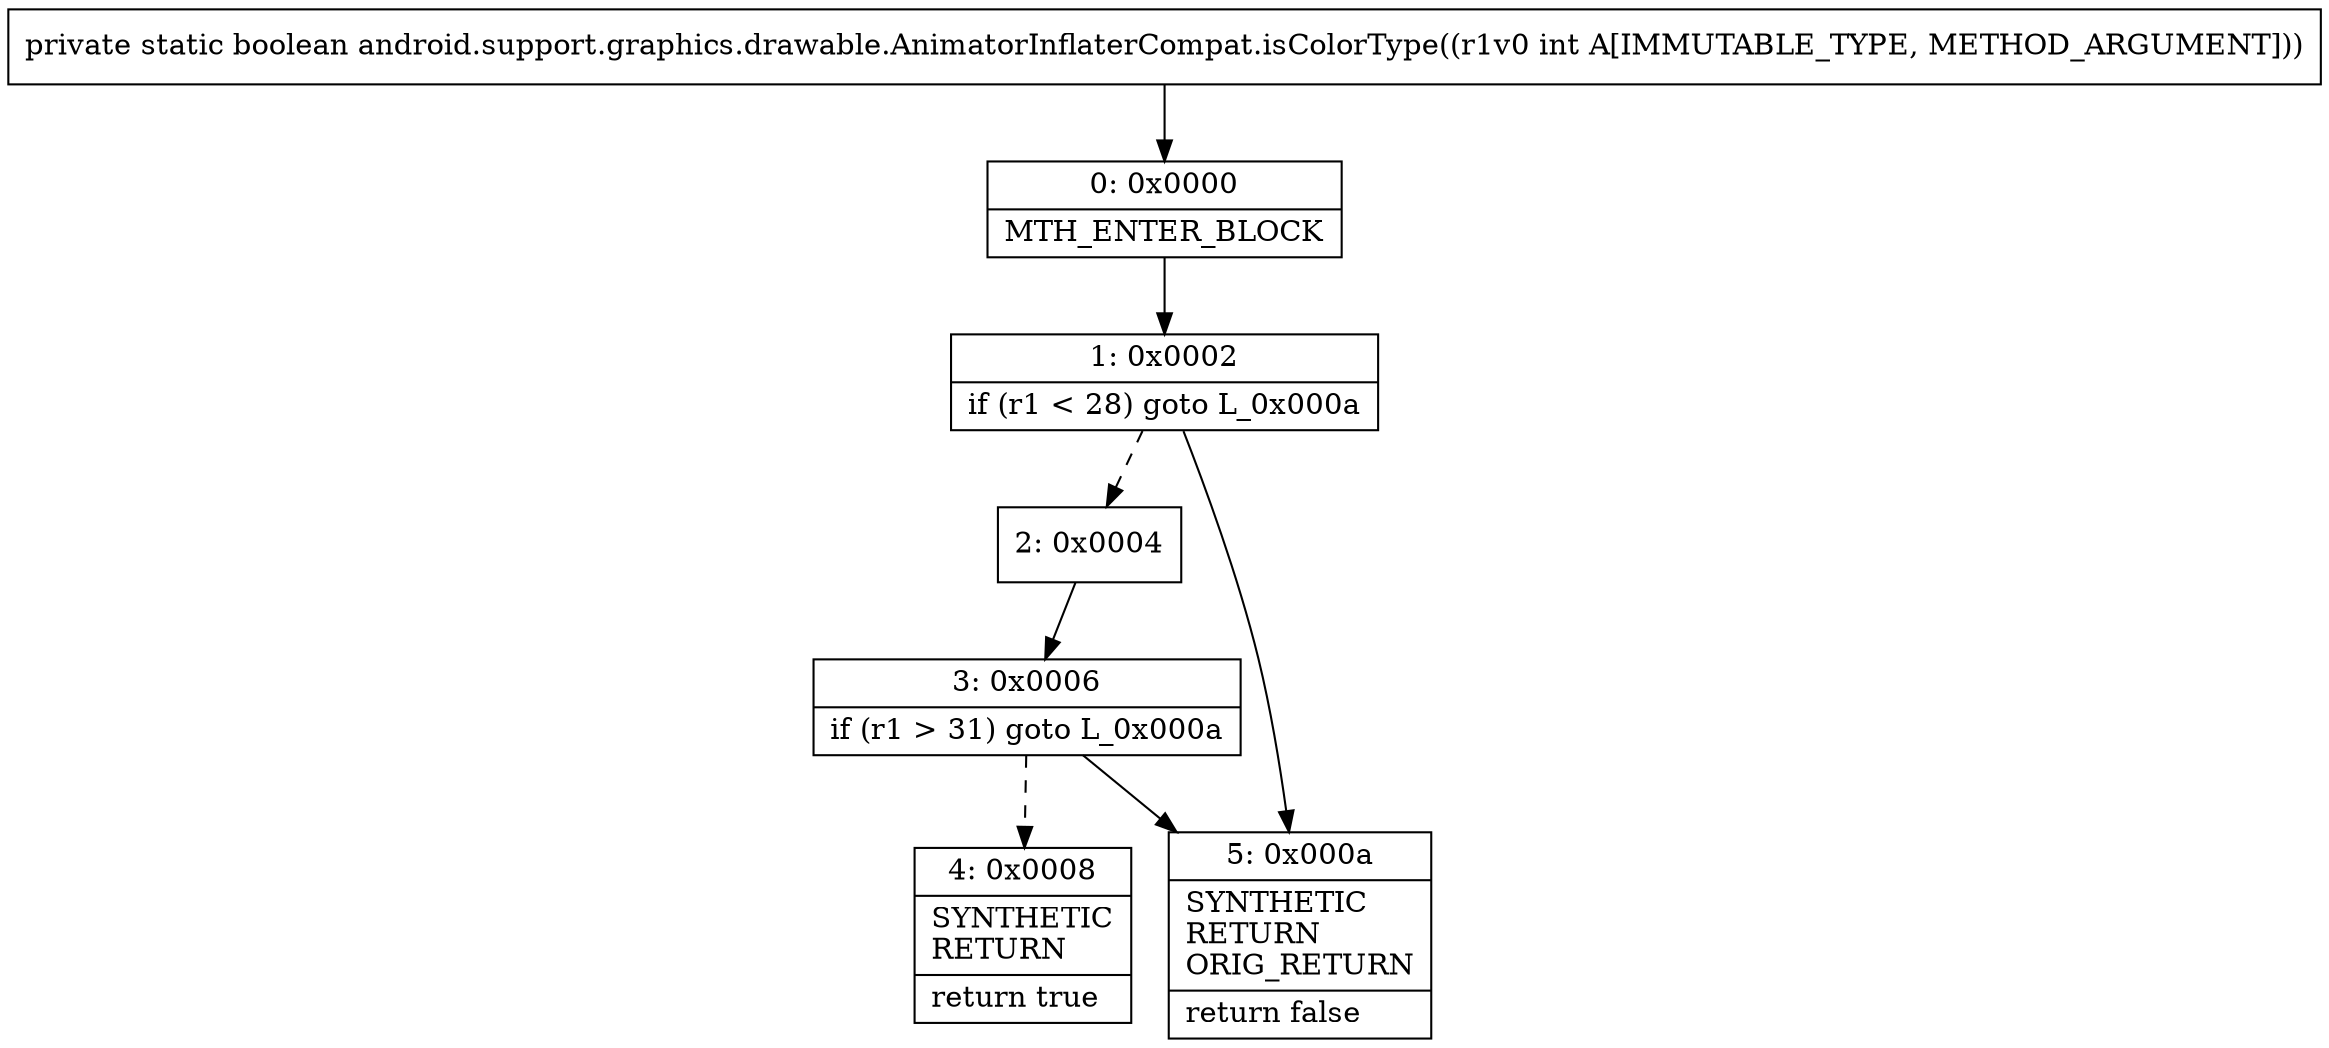 digraph "CFG forandroid.support.graphics.drawable.AnimatorInflaterCompat.isColorType(I)Z" {
Node_0 [shape=record,label="{0\:\ 0x0000|MTH_ENTER_BLOCK\l}"];
Node_1 [shape=record,label="{1\:\ 0x0002|if (r1 \< 28) goto L_0x000a\l}"];
Node_2 [shape=record,label="{2\:\ 0x0004}"];
Node_3 [shape=record,label="{3\:\ 0x0006|if (r1 \> 31) goto L_0x000a\l}"];
Node_4 [shape=record,label="{4\:\ 0x0008|SYNTHETIC\lRETURN\l|return true\l}"];
Node_5 [shape=record,label="{5\:\ 0x000a|SYNTHETIC\lRETURN\lORIG_RETURN\l|return false\l}"];
MethodNode[shape=record,label="{private static boolean android.support.graphics.drawable.AnimatorInflaterCompat.isColorType((r1v0 int A[IMMUTABLE_TYPE, METHOD_ARGUMENT])) }"];
MethodNode -> Node_0;
Node_0 -> Node_1;
Node_1 -> Node_2[style=dashed];
Node_1 -> Node_5;
Node_2 -> Node_3;
Node_3 -> Node_4[style=dashed];
Node_3 -> Node_5;
}

